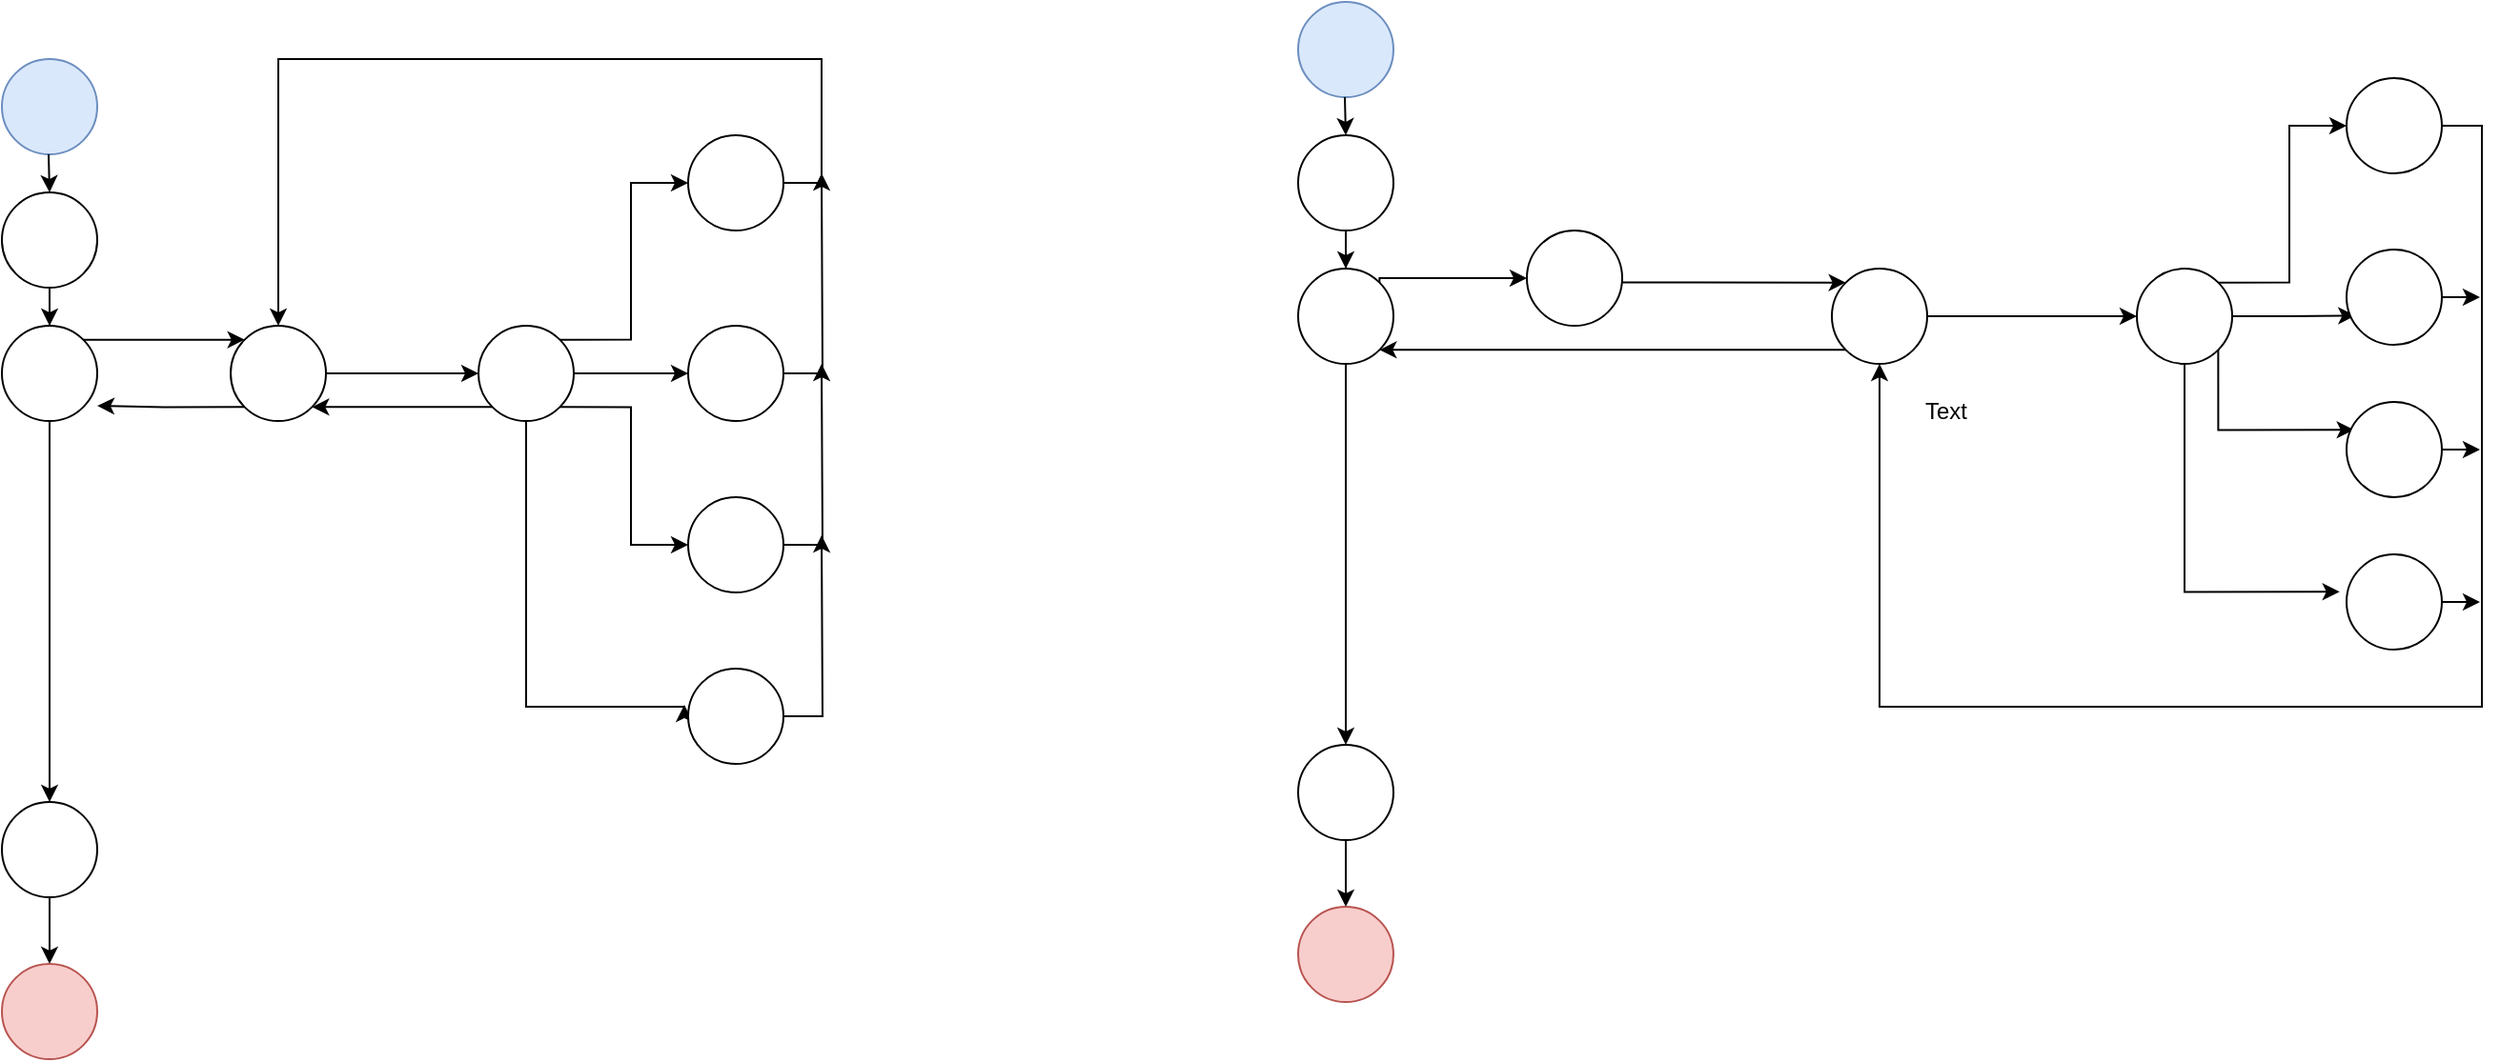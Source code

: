 <mxfile version="21.2.9" type="github">
  <diagram name="Page-1" id="GmzbIxpFyT9GE-uGBJsd">
    <mxGraphModel dx="728" dy="746" grid="1" gridSize="10" guides="1" tooltips="1" connect="1" arrows="1" fold="1" page="1" pageScale="1" pageWidth="850" pageHeight="1100" math="0" shadow="0">
      <root>
        <mxCell id="0" />
        <mxCell id="1" parent="0" />
        <mxCell id="IGHmpWDE9cVPvyqDdLVu-1" value="" style="ellipse;whiteSpace=wrap;html=1;aspect=fixed;fillColor=#dae8fc;strokeColor=#6c8ebf;" parent="1" vertex="1">
          <mxGeometry x="360" y="50" width="50" height="50" as="geometry" />
        </mxCell>
        <mxCell id="IGHmpWDE9cVPvyqDdLVu-24" style="edgeStyle=orthogonalEdgeStyle;rounded=0;orthogonalLoop=1;jettySize=auto;html=1;exitX=0.5;exitY=1;exitDx=0;exitDy=0;entryX=0.5;entryY=0;entryDx=0;entryDy=0;" parent="1" source="IGHmpWDE9cVPvyqDdLVu-2" target="IGHmpWDE9cVPvyqDdLVu-11" edge="1">
          <mxGeometry relative="1" as="geometry" />
        </mxCell>
        <mxCell id="IGHmpWDE9cVPvyqDdLVu-2" value="" style="ellipse;whiteSpace=wrap;html=1;aspect=fixed;" parent="1" vertex="1">
          <mxGeometry x="360" y="440" width="50" height="50" as="geometry" />
        </mxCell>
        <mxCell id="IGHmpWDE9cVPvyqDdLVu-13" value="" style="edgeStyle=orthogonalEdgeStyle;rounded=0;orthogonalLoop=1;jettySize=auto;html=1;" parent="1" source="IGHmpWDE9cVPvyqDdLVu-3" target="IGHmpWDE9cVPvyqDdLVu-4" edge="1">
          <mxGeometry relative="1" as="geometry" />
        </mxCell>
        <mxCell id="IGHmpWDE9cVPvyqDdLVu-3" value="" style="ellipse;whiteSpace=wrap;html=1;aspect=fixed;" parent="1" vertex="1">
          <mxGeometry x="360" y="120" width="50" height="50" as="geometry" />
        </mxCell>
        <mxCell id="IGHmpWDE9cVPvyqDdLVu-14" style="edgeStyle=orthogonalEdgeStyle;rounded=0;orthogonalLoop=1;jettySize=auto;html=1;exitX=1;exitY=0;exitDx=0;exitDy=0;entryX=0;entryY=0;entryDx=0;entryDy=0;" parent="1" source="IGHmpWDE9cVPvyqDdLVu-4" target="IGHmpWDE9cVPvyqDdLVu-5" edge="1">
          <mxGeometry relative="1" as="geometry" />
        </mxCell>
        <mxCell id="IGHmpWDE9cVPvyqDdLVu-22" style="edgeStyle=orthogonalEdgeStyle;rounded=0;orthogonalLoop=1;jettySize=auto;html=1;exitX=0.5;exitY=1;exitDx=0;exitDy=0;entryX=0.5;entryY=0;entryDx=0;entryDy=0;" parent="1" source="IGHmpWDE9cVPvyqDdLVu-4" target="IGHmpWDE9cVPvyqDdLVu-2" edge="1">
          <mxGeometry relative="1" as="geometry" />
        </mxCell>
        <mxCell id="IGHmpWDE9cVPvyqDdLVu-4" value="" style="ellipse;whiteSpace=wrap;html=1;aspect=fixed;" parent="1" vertex="1">
          <mxGeometry x="360" y="190" width="50" height="50" as="geometry" />
        </mxCell>
        <mxCell id="IGHmpWDE9cVPvyqDdLVu-15" style="edgeStyle=orthogonalEdgeStyle;rounded=0;orthogonalLoop=1;jettySize=auto;html=1;exitX=0;exitY=1;exitDx=0;exitDy=0;entryX=1;entryY=0.84;entryDx=0;entryDy=0;entryPerimeter=0;" parent="1" source="IGHmpWDE9cVPvyqDdLVu-5" target="IGHmpWDE9cVPvyqDdLVu-4" edge="1">
          <mxGeometry relative="1" as="geometry" />
        </mxCell>
        <mxCell id="IGHmpWDE9cVPvyqDdLVu-29" style="edgeStyle=orthogonalEdgeStyle;rounded=0;orthogonalLoop=1;jettySize=auto;html=1;exitX=1;exitY=0.5;exitDx=0;exitDy=0;entryX=0;entryY=0.5;entryDx=0;entryDy=0;" parent="1" source="IGHmpWDE9cVPvyqDdLVu-5" target="IGHmpWDE9cVPvyqDdLVu-6" edge="1">
          <mxGeometry relative="1" as="geometry" />
        </mxCell>
        <mxCell id="IGHmpWDE9cVPvyqDdLVu-5" value="" style="ellipse;whiteSpace=wrap;html=1;aspect=fixed;" parent="1" vertex="1">
          <mxGeometry x="480" y="190" width="50" height="50" as="geometry" />
        </mxCell>
        <mxCell id="IGHmpWDE9cVPvyqDdLVu-18" style="edgeStyle=orthogonalEdgeStyle;rounded=0;orthogonalLoop=1;jettySize=auto;html=1;exitX=1;exitY=0;exitDx=0;exitDy=0;entryX=0;entryY=0.5;entryDx=0;entryDy=0;" parent="1" source="IGHmpWDE9cVPvyqDdLVu-6" target="IGHmpWDE9cVPvyqDdLVu-7" edge="1">
          <mxGeometry relative="1" as="geometry" />
        </mxCell>
        <mxCell id="IGHmpWDE9cVPvyqDdLVu-19" style="edgeStyle=orthogonalEdgeStyle;rounded=0;orthogonalLoop=1;jettySize=auto;html=1;exitX=1;exitY=0.5;exitDx=0;exitDy=0;entryX=0;entryY=0.5;entryDx=0;entryDy=0;" parent="1" source="IGHmpWDE9cVPvyqDdLVu-6" target="IGHmpWDE9cVPvyqDdLVu-8" edge="1">
          <mxGeometry relative="1" as="geometry" />
        </mxCell>
        <mxCell id="IGHmpWDE9cVPvyqDdLVu-20" style="edgeStyle=orthogonalEdgeStyle;rounded=0;orthogonalLoop=1;jettySize=auto;html=1;exitX=1;exitY=1;exitDx=0;exitDy=0;entryX=0;entryY=0.5;entryDx=0;entryDy=0;" parent="1" source="IGHmpWDE9cVPvyqDdLVu-6" target="IGHmpWDE9cVPvyqDdLVu-9" edge="1">
          <mxGeometry relative="1" as="geometry" />
        </mxCell>
        <mxCell id="IGHmpWDE9cVPvyqDdLVu-21" style="edgeStyle=orthogonalEdgeStyle;rounded=0;orthogonalLoop=1;jettySize=auto;html=1;exitX=0.5;exitY=1;exitDx=0;exitDy=0;entryX=-0.04;entryY=0.38;entryDx=0;entryDy=0;entryPerimeter=0;" parent="1" source="IGHmpWDE9cVPvyqDdLVu-6" target="IGHmpWDE9cVPvyqDdLVu-10" edge="1">
          <mxGeometry relative="1" as="geometry">
            <Array as="points">
              <mxPoint x="635" y="390" />
            </Array>
          </mxGeometry>
        </mxCell>
        <mxCell id="IGHmpWDE9cVPvyqDdLVu-30" style="edgeStyle=orthogonalEdgeStyle;rounded=0;orthogonalLoop=1;jettySize=auto;html=1;exitX=0;exitY=1;exitDx=0;exitDy=0;entryX=1;entryY=1;entryDx=0;entryDy=0;" parent="1" source="IGHmpWDE9cVPvyqDdLVu-6" target="IGHmpWDE9cVPvyqDdLVu-5" edge="1">
          <mxGeometry relative="1" as="geometry" />
        </mxCell>
        <mxCell id="IGHmpWDE9cVPvyqDdLVu-6" value="" style="ellipse;whiteSpace=wrap;html=1;aspect=fixed;" parent="1" vertex="1">
          <mxGeometry x="610" y="190" width="50" height="50" as="geometry" />
        </mxCell>
        <mxCell id="IGHmpWDE9cVPvyqDdLVu-25" style="edgeStyle=orthogonalEdgeStyle;rounded=0;orthogonalLoop=1;jettySize=auto;html=1;exitX=1;exitY=0.5;exitDx=0;exitDy=0;entryX=0.5;entryY=0;entryDx=0;entryDy=0;" parent="1" source="IGHmpWDE9cVPvyqDdLVu-7" target="IGHmpWDE9cVPvyqDdLVu-5" edge="1">
          <mxGeometry relative="1" as="geometry">
            <Array as="points">
              <mxPoint x="790" y="115" />
              <mxPoint x="790" y="50" />
              <mxPoint x="505" y="50" />
            </Array>
          </mxGeometry>
        </mxCell>
        <mxCell id="IGHmpWDE9cVPvyqDdLVu-7" value="" style="ellipse;whiteSpace=wrap;html=1;aspect=fixed;" parent="1" vertex="1">
          <mxGeometry x="720" y="90" width="50" height="50" as="geometry" />
        </mxCell>
        <mxCell id="IGHmpWDE9cVPvyqDdLVu-26" style="edgeStyle=orthogonalEdgeStyle;rounded=0;orthogonalLoop=1;jettySize=auto;html=1;exitX=1;exitY=0.5;exitDx=0;exitDy=0;" parent="1" source="IGHmpWDE9cVPvyqDdLVu-8" edge="1">
          <mxGeometry relative="1" as="geometry">
            <mxPoint x="790" y="110" as="targetPoint" />
          </mxGeometry>
        </mxCell>
        <mxCell id="IGHmpWDE9cVPvyqDdLVu-8" value="" style="ellipse;whiteSpace=wrap;html=1;aspect=fixed;" parent="1" vertex="1">
          <mxGeometry x="720" y="190" width="50" height="50" as="geometry" />
        </mxCell>
        <mxCell id="IGHmpWDE9cVPvyqDdLVu-27" style="edgeStyle=orthogonalEdgeStyle;rounded=0;orthogonalLoop=1;jettySize=auto;html=1;exitX=1;exitY=0.5;exitDx=0;exitDy=0;" parent="1" source="IGHmpWDE9cVPvyqDdLVu-9" edge="1">
          <mxGeometry relative="1" as="geometry">
            <mxPoint x="790" y="210" as="targetPoint" />
          </mxGeometry>
        </mxCell>
        <mxCell id="IGHmpWDE9cVPvyqDdLVu-9" value="" style="ellipse;whiteSpace=wrap;html=1;aspect=fixed;" parent="1" vertex="1">
          <mxGeometry x="720" y="280" width="50" height="50" as="geometry" />
        </mxCell>
        <mxCell id="IGHmpWDE9cVPvyqDdLVu-28" style="edgeStyle=orthogonalEdgeStyle;rounded=0;orthogonalLoop=1;jettySize=auto;html=1;exitX=1;exitY=0.5;exitDx=0;exitDy=0;" parent="1" source="IGHmpWDE9cVPvyqDdLVu-10" edge="1">
          <mxGeometry relative="1" as="geometry">
            <mxPoint x="790" y="300" as="targetPoint" />
          </mxGeometry>
        </mxCell>
        <mxCell id="IGHmpWDE9cVPvyqDdLVu-10" value="" style="ellipse;whiteSpace=wrap;html=1;aspect=fixed;" parent="1" vertex="1">
          <mxGeometry x="720" y="370" width="50" height="50" as="geometry" />
        </mxCell>
        <mxCell id="IGHmpWDE9cVPvyqDdLVu-11" value="" style="ellipse;whiteSpace=wrap;html=1;aspect=fixed;fillColor=#f8cecc;strokeColor=#b85450;" parent="1" vertex="1">
          <mxGeometry x="360" y="525" width="50" height="50" as="geometry" />
        </mxCell>
        <mxCell id="IGHmpWDE9cVPvyqDdLVu-12" value="" style="endArrow=classic;html=1;rounded=0;" parent="1" edge="1">
          <mxGeometry width="50" height="50" relative="1" as="geometry">
            <mxPoint x="384.5" y="100" as="sourcePoint" />
            <mxPoint x="385" y="120" as="targetPoint" />
          </mxGeometry>
        </mxCell>
        <mxCell id="pQw8ELn-m5ZEo0cLQNb4-1" value="" style="ellipse;whiteSpace=wrap;html=1;aspect=fixed;fillColor=#dae8fc;strokeColor=#6c8ebf;" vertex="1" parent="1">
          <mxGeometry x="1040" y="20" width="50" height="50" as="geometry" />
        </mxCell>
        <mxCell id="pQw8ELn-m5ZEo0cLQNb4-2" style="edgeStyle=orthogonalEdgeStyle;rounded=0;orthogonalLoop=1;jettySize=auto;html=1;exitX=0.5;exitY=1;exitDx=0;exitDy=0;entryX=0.5;entryY=0;entryDx=0;entryDy=0;" edge="1" parent="1" source="pQw8ELn-m5ZEo0cLQNb4-3" target="pQw8ELn-m5ZEo0cLQNb4-26">
          <mxGeometry relative="1" as="geometry" />
        </mxCell>
        <mxCell id="pQw8ELn-m5ZEo0cLQNb4-3" value="" style="ellipse;whiteSpace=wrap;html=1;aspect=fixed;" vertex="1" parent="1">
          <mxGeometry x="1040" y="410" width="50" height="50" as="geometry" />
        </mxCell>
        <mxCell id="pQw8ELn-m5ZEo0cLQNb4-4" value="" style="edgeStyle=orthogonalEdgeStyle;rounded=0;orthogonalLoop=1;jettySize=auto;html=1;" edge="1" parent="1" source="pQw8ELn-m5ZEo0cLQNb4-5" target="pQw8ELn-m5ZEo0cLQNb4-8">
          <mxGeometry relative="1" as="geometry" />
        </mxCell>
        <mxCell id="pQw8ELn-m5ZEo0cLQNb4-5" value="" style="ellipse;whiteSpace=wrap;html=1;aspect=fixed;" vertex="1" parent="1">
          <mxGeometry x="1040" y="90" width="50" height="50" as="geometry" />
        </mxCell>
        <mxCell id="pQw8ELn-m5ZEo0cLQNb4-6" style="edgeStyle=orthogonalEdgeStyle;rounded=0;orthogonalLoop=1;jettySize=auto;html=1;exitX=1;exitY=0;exitDx=0;exitDy=0;entryX=0;entryY=0.5;entryDx=0;entryDy=0;" edge="1" parent="1" source="pQw8ELn-m5ZEo0cLQNb4-8" target="pQw8ELn-m5ZEo0cLQNb4-11">
          <mxGeometry relative="1" as="geometry">
            <Array as="points">
              <mxPoint x="1083" y="165" />
            </Array>
          </mxGeometry>
        </mxCell>
        <mxCell id="pQw8ELn-m5ZEo0cLQNb4-7" style="edgeStyle=orthogonalEdgeStyle;rounded=0;orthogonalLoop=1;jettySize=auto;html=1;exitX=0.5;exitY=1;exitDx=0;exitDy=0;entryX=0.5;entryY=0;entryDx=0;entryDy=0;" edge="1" parent="1" source="pQw8ELn-m5ZEo0cLQNb4-8" target="pQw8ELn-m5ZEo0cLQNb4-3">
          <mxGeometry relative="1" as="geometry" />
        </mxCell>
        <mxCell id="pQw8ELn-m5ZEo0cLQNb4-8" value="" style="ellipse;whiteSpace=wrap;html=1;aspect=fixed;" vertex="1" parent="1">
          <mxGeometry x="1040" y="160" width="50" height="50" as="geometry" />
        </mxCell>
        <mxCell id="pQw8ELn-m5ZEo0cLQNb4-29" value="" style="edgeStyle=orthogonalEdgeStyle;rounded=0;orthogonalLoop=1;jettySize=auto;html=1;exitX=1;exitY=0;exitDx=0;exitDy=0;entryX=0;entryY=0;entryDx=0;entryDy=0;" edge="1" parent="1" source="pQw8ELn-m5ZEo0cLQNb4-11" target="pQw8ELn-m5ZEo0cLQNb4-28">
          <mxGeometry relative="1" as="geometry">
            <Array as="points">
              <mxPoint x="1203" y="167" />
            </Array>
          </mxGeometry>
        </mxCell>
        <mxCell id="pQw8ELn-m5ZEo0cLQNb4-11" value="" style="ellipse;whiteSpace=wrap;html=1;aspect=fixed;" vertex="1" parent="1">
          <mxGeometry x="1160" y="140" width="50" height="50" as="geometry" />
        </mxCell>
        <mxCell id="pQw8ELn-m5ZEo0cLQNb4-26" value="" style="ellipse;whiteSpace=wrap;html=1;aspect=fixed;fillColor=#f8cecc;strokeColor=#b85450;" vertex="1" parent="1">
          <mxGeometry x="1040" y="495" width="50" height="50" as="geometry" />
        </mxCell>
        <mxCell id="pQw8ELn-m5ZEo0cLQNb4-27" value="" style="endArrow=classic;html=1;rounded=0;" edge="1" parent="1">
          <mxGeometry width="50" height="50" relative="1" as="geometry">
            <mxPoint x="1064.5" y="70" as="sourcePoint" />
            <mxPoint x="1065" y="90" as="targetPoint" />
          </mxGeometry>
        </mxCell>
        <mxCell id="pQw8ELn-m5ZEo0cLQNb4-32" style="edgeStyle=orthogonalEdgeStyle;rounded=0;orthogonalLoop=1;jettySize=auto;html=1;exitX=1;exitY=0.5;exitDx=0;exitDy=0;entryX=0;entryY=0.5;entryDx=0;entryDy=0;" edge="1" parent="1" source="pQw8ELn-m5ZEo0cLQNb4-28" target="pQw8ELn-m5ZEo0cLQNb4-31">
          <mxGeometry relative="1" as="geometry" />
        </mxCell>
        <mxCell id="pQw8ELn-m5ZEo0cLQNb4-28" value="" style="ellipse;whiteSpace=wrap;html=1;aspect=fixed;" vertex="1" parent="1">
          <mxGeometry x="1320" y="160" width="50" height="50" as="geometry" />
        </mxCell>
        <mxCell id="pQw8ELn-m5ZEo0cLQNb4-30" value="" style="edgeStyle=orthogonalEdgeStyle;rounded=0;orthogonalLoop=1;jettySize=auto;html=1;exitX=0;exitY=1;exitDx=0;exitDy=0;entryX=1;entryY=1;entryDx=0;entryDy=0;" edge="1" parent="1" source="pQw8ELn-m5ZEo0cLQNb4-28" target="pQw8ELn-m5ZEo0cLQNb4-8">
          <mxGeometry relative="1" as="geometry">
            <mxPoint x="1220" y="195" as="sourcePoint" />
            <mxPoint x="1210" y="190" as="targetPoint" />
            <Array as="points" />
          </mxGeometry>
        </mxCell>
        <mxCell id="pQw8ELn-m5ZEo0cLQNb4-37" style="edgeStyle=orthogonalEdgeStyle;rounded=0;orthogonalLoop=1;jettySize=auto;html=1;exitX=1;exitY=0;exitDx=0;exitDy=0;entryX=0;entryY=0.5;entryDx=0;entryDy=0;" edge="1" parent="1" source="pQw8ELn-m5ZEo0cLQNb4-31" target="pQw8ELn-m5ZEo0cLQNb4-33">
          <mxGeometry relative="1" as="geometry" />
        </mxCell>
        <mxCell id="pQw8ELn-m5ZEo0cLQNb4-38" style="edgeStyle=orthogonalEdgeStyle;rounded=0;orthogonalLoop=1;jettySize=auto;html=1;exitX=1;exitY=0.5;exitDx=0;exitDy=0;entryX=0.093;entryY=0.693;entryDx=0;entryDy=0;entryPerimeter=0;" edge="1" parent="1" source="pQw8ELn-m5ZEo0cLQNb4-31" target="pQw8ELn-m5ZEo0cLQNb4-34">
          <mxGeometry relative="1" as="geometry" />
        </mxCell>
        <mxCell id="pQw8ELn-m5ZEo0cLQNb4-39" style="edgeStyle=orthogonalEdgeStyle;rounded=0;orthogonalLoop=1;jettySize=auto;html=1;exitX=1;exitY=1;exitDx=0;exitDy=0;entryX=0.077;entryY=0.293;entryDx=0;entryDy=0;entryPerimeter=0;" edge="1" parent="1" source="pQw8ELn-m5ZEo0cLQNb4-31" target="pQw8ELn-m5ZEo0cLQNb4-35">
          <mxGeometry relative="1" as="geometry">
            <Array as="points">
              <mxPoint x="1523" y="245" />
            </Array>
          </mxGeometry>
        </mxCell>
        <mxCell id="pQw8ELn-m5ZEo0cLQNb4-40" style="edgeStyle=orthogonalEdgeStyle;rounded=0;orthogonalLoop=1;jettySize=auto;html=1;exitX=0.5;exitY=1;exitDx=0;exitDy=0;entryX=-0.073;entryY=0.393;entryDx=0;entryDy=0;entryPerimeter=0;" edge="1" parent="1" source="pQw8ELn-m5ZEo0cLQNb4-31" target="pQw8ELn-m5ZEo0cLQNb4-36">
          <mxGeometry relative="1" as="geometry">
            <Array as="points">
              <mxPoint x="1505" y="330" />
            </Array>
          </mxGeometry>
        </mxCell>
        <mxCell id="pQw8ELn-m5ZEo0cLQNb4-31" value="" style="ellipse;whiteSpace=wrap;html=1;aspect=fixed;" vertex="1" parent="1">
          <mxGeometry x="1480" y="160" width="50" height="50" as="geometry" />
        </mxCell>
        <mxCell id="pQw8ELn-m5ZEo0cLQNb4-41" style="edgeStyle=orthogonalEdgeStyle;rounded=0;orthogonalLoop=1;jettySize=auto;html=1;exitX=1;exitY=0.5;exitDx=0;exitDy=0;entryX=0.5;entryY=1;entryDx=0;entryDy=0;" edge="1" parent="1" source="pQw8ELn-m5ZEo0cLQNb4-33" target="pQw8ELn-m5ZEo0cLQNb4-28">
          <mxGeometry relative="1" as="geometry">
            <mxPoint x="1660" y="430" as="targetPoint" />
            <Array as="points">
              <mxPoint x="1661" y="85" />
              <mxPoint x="1661" y="390" />
              <mxPoint x="1345" y="390" />
            </Array>
          </mxGeometry>
        </mxCell>
        <mxCell id="pQw8ELn-m5ZEo0cLQNb4-33" value="" style="ellipse;whiteSpace=wrap;html=1;aspect=fixed;" vertex="1" parent="1">
          <mxGeometry x="1590" y="60" width="50" height="50" as="geometry" />
        </mxCell>
        <mxCell id="pQw8ELn-m5ZEo0cLQNb4-42" style="edgeStyle=orthogonalEdgeStyle;rounded=0;orthogonalLoop=1;jettySize=auto;html=1;exitX=1;exitY=0.5;exitDx=0;exitDy=0;" edge="1" parent="1" source="pQw8ELn-m5ZEo0cLQNb4-34">
          <mxGeometry relative="1" as="geometry">
            <mxPoint x="1660" y="174.667" as="targetPoint" />
          </mxGeometry>
        </mxCell>
        <mxCell id="pQw8ELn-m5ZEo0cLQNb4-34" value="" style="ellipse;whiteSpace=wrap;html=1;aspect=fixed;" vertex="1" parent="1">
          <mxGeometry x="1590" y="150" width="50" height="50" as="geometry" />
        </mxCell>
        <mxCell id="pQw8ELn-m5ZEo0cLQNb4-43" style="edgeStyle=orthogonalEdgeStyle;rounded=0;orthogonalLoop=1;jettySize=auto;html=1;exitX=1;exitY=0.5;exitDx=0;exitDy=0;" edge="1" parent="1" source="pQw8ELn-m5ZEo0cLQNb4-35">
          <mxGeometry relative="1" as="geometry">
            <mxPoint x="1660" y="254.667" as="targetPoint" />
          </mxGeometry>
        </mxCell>
        <mxCell id="pQw8ELn-m5ZEo0cLQNb4-35" value="" style="ellipse;whiteSpace=wrap;html=1;aspect=fixed;" vertex="1" parent="1">
          <mxGeometry x="1590" y="230" width="50" height="50" as="geometry" />
        </mxCell>
        <mxCell id="pQw8ELn-m5ZEo0cLQNb4-44" style="edgeStyle=orthogonalEdgeStyle;rounded=0;orthogonalLoop=1;jettySize=auto;html=1;exitX=1;exitY=0.5;exitDx=0;exitDy=0;" edge="1" parent="1" source="pQw8ELn-m5ZEo0cLQNb4-36">
          <mxGeometry relative="1" as="geometry">
            <mxPoint x="1660" y="334.667" as="targetPoint" />
          </mxGeometry>
        </mxCell>
        <mxCell id="pQw8ELn-m5ZEo0cLQNb4-36" value="" style="ellipse;whiteSpace=wrap;html=1;aspect=fixed;" vertex="1" parent="1">
          <mxGeometry x="1590" y="310" width="50" height="50" as="geometry" />
        </mxCell>
        <mxCell id="pQw8ELn-m5ZEo0cLQNb4-45" value="Text" style="text;html=1;strokeColor=none;fillColor=none;align=center;verticalAlign=middle;whiteSpace=wrap;rounded=0;" vertex="1" parent="1">
          <mxGeometry x="1350" y="220" width="60" height="30" as="geometry" />
        </mxCell>
      </root>
    </mxGraphModel>
  </diagram>
</mxfile>
